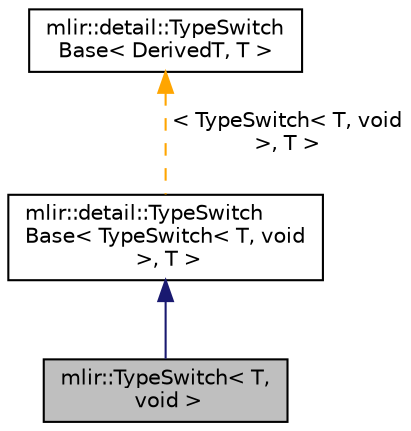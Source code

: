 digraph "mlir::TypeSwitch&lt; T, void &gt;"
{
  bgcolor="transparent";
  edge [fontname="Helvetica",fontsize="10",labelfontname="Helvetica",labelfontsize="10"];
  node [fontname="Helvetica",fontsize="10",shape=record];
  Node0 [label="mlir::TypeSwitch\< T,\l void \>",height=0.2,width=0.4,color="black", fillcolor="grey75", style="filled", fontcolor="black"];
  Node1 -> Node0 [dir="back",color="midnightblue",fontsize="10",style="solid",fontname="Helvetica"];
  Node1 [label="mlir::detail::TypeSwitch\lBase\< TypeSwitch\< T, void\l \>, T \>",height=0.2,width=0.4,color="black",URL="$classmlir_1_1detail_1_1TypeSwitchBase.html"];
  Node2 -> Node1 [dir="back",color="orange",fontsize="10",style="dashed",label=" \< TypeSwitch\< T, void\l \>, T \>" ,fontname="Helvetica"];
  Node2 [label="mlir::detail::TypeSwitch\lBase\< DerivedT, T \>",height=0.2,width=0.4,color="black",URL="$classmlir_1_1detail_1_1TypeSwitchBase.html"];
}
